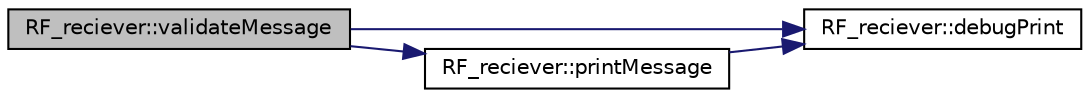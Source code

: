 digraph "RF_reciever::validateMessage"
{
  edge [fontname="Helvetica",fontsize="10",labelfontname="Helvetica",labelfontsize="10"];
  node [fontname="Helvetica",fontsize="10",shape=record];
  rankdir="LR";
  Node1 [label="RF_reciever::validateMessage",height=0.2,width=0.4,color="black", fillcolor="grey75", style="filled" fontcolor="black"];
  Node1 -> Node2 [color="midnightblue",fontsize="10",style="solid",fontname="Helvetica"];
  Node2 [label="RF_reciever::debugPrint",height=0.2,width=0.4,color="black", fillcolor="white", style="filled",URL="$classRF__reciever.html#a6d01f41b754e0aebe0225756f0d552b8"];
  Node1 -> Node3 [color="midnightblue",fontsize="10",style="solid",fontname="Helvetica"];
  Node3 [label="RF_reciever::printMessage",height=0.2,width=0.4,color="black", fillcolor="white", style="filled",URL="$classRF__reciever.html#a848ab18c8eb08eded324cb0fa0157e53"];
  Node3 -> Node2 [color="midnightblue",fontsize="10",style="solid",fontname="Helvetica"];
}
